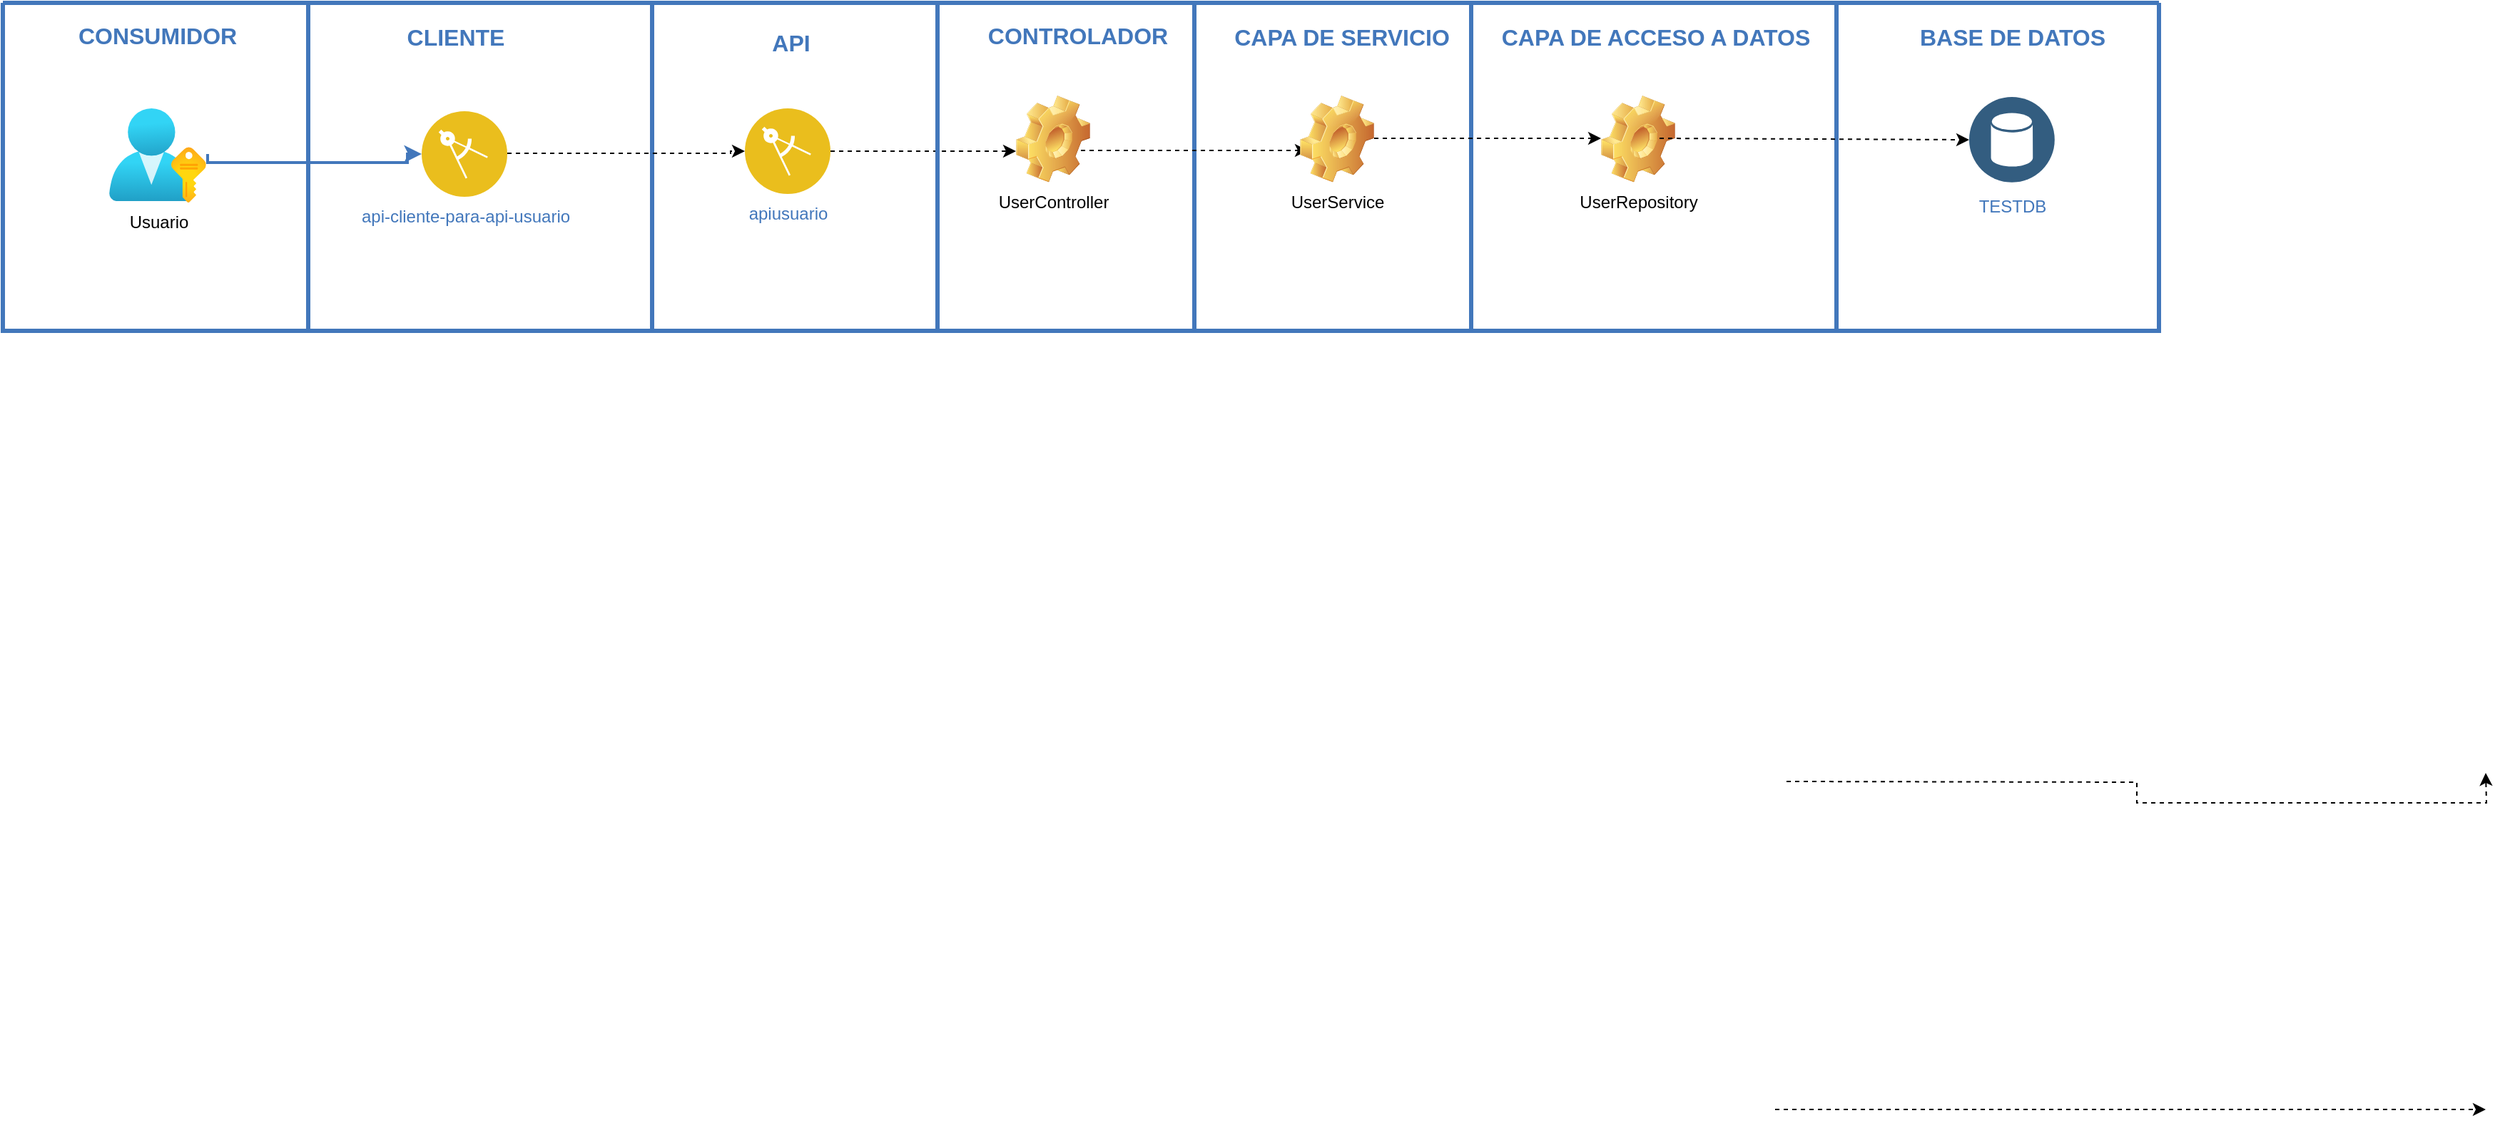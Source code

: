 <mxfile version="24.0.1" type="device">
  <diagram name="Página-1" id="X9kz4zzgPgl9_FFm2nBH">
    <mxGraphModel dx="1120" dy="1595" grid="1" gridSize="10" guides="1" tooltips="1" connect="1" arrows="1" fold="1" page="1" pageScale="1" pageWidth="827" pageHeight="1169" math="0" shadow="0">
      <root>
        <mxCell id="0" />
        <mxCell id="1" parent="0" />
        <mxCell id="ECbVgza7_MHBFeyQxnqD-1" value="" style="swimlane;shadow=0;strokeColor=#4277BB;fillColor=#ffffff;fontColor=#4277BB;align=left;startSize=0;collapsible=0;strokeWidth=3;labelPosition=right;verticalLabelPosition=middle;verticalAlign=middle;" vertex="1" parent="1">
          <mxGeometry x="630" y="-475" width="1511" height="230" as="geometry" />
        </mxCell>
        <mxCell id="ECbVgza7_MHBFeyQxnqD-3" style="edgeStyle=elbowEdgeStyle;rounded=0;elbow=vertical;html=1;exitX=0;exitY=0.5;entryX=0;entryY=0.5;labelBackgroundColor=#ffffff;startArrow=classic;startFill=1;startSize=4;endArrow=none;endFill=0;endSize=4;jettySize=auto;orthogonalLoop=1;strokeColor=#4277BB;strokeWidth=2;fontSize=12;fontColor=#4277BB;" edge="1" parent="ECbVgza7_MHBFeyQxnqD-1">
          <mxGeometry relative="1" as="geometry">
            <mxPoint x="58.429" y="690" as="sourcePoint" />
            <mxPoint x="58.429" y="690" as="targetPoint" />
          </mxGeometry>
        </mxCell>
        <mxCell id="ECbVgza7_MHBFeyQxnqD-4" value="" style="line;strokeWidth=3;direction=south;html=1;shadow=0;labelBackgroundColor=none;fillColor=none;gradientColor=none;fontSize=12;fontColor=#4277BB;align=right;strokeColor=#4277BB;" vertex="1" parent="ECbVgza7_MHBFeyQxnqD-1">
          <mxGeometry x="450" width="10" height="230" as="geometry" />
        </mxCell>
        <mxCell id="ECbVgza7_MHBFeyQxnqD-5" value="CONTROLADOR" style="text;html=1;align=center;verticalAlign=top;fontColor=#4277BB;shadow=0;dashed=0;strokeColor=none;fillColor=none;labelBackgroundColor=none;fontStyle=1;fontSize=16;spacingLeft=5;" vertex="1" parent="ECbVgza7_MHBFeyQxnqD-1">
          <mxGeometry x="650" y="7" width="200" height="40" as="geometry" />
        </mxCell>
        <mxCell id="ECbVgza7_MHBFeyQxnqD-8" value="&lt;div&gt;CONSUMIDOR&lt;/div&gt;&lt;div&gt;&lt;br&gt;&lt;/div&gt;" style="text;html=1;align=center;verticalAlign=top;fontColor=#4277BB;shadow=0;dashed=0;strokeColor=none;fillColor=none;labelBackgroundColor=none;fontStyle=1;fontSize=16;spacingLeft=5;" vertex="1" parent="ECbVgza7_MHBFeyQxnqD-1">
          <mxGeometry y="7" width="210" height="49" as="geometry" />
        </mxCell>
        <mxCell id="ECbVgza7_MHBFeyQxnqD-9" value="CLIENTE" style="text;html=1;align=center;verticalAlign=top;fontColor=#4277BB;shadow=0;dashed=0;strokeColor=none;fillColor=none;labelBackgroundColor=none;fontStyle=1;fontSize=16;spacingLeft=5;" vertex="1" parent="ECbVgza7_MHBFeyQxnqD-1">
          <mxGeometry x="149" y="8" width="330" height="39" as="geometry" />
        </mxCell>
        <mxCell id="ECbVgza7_MHBFeyQxnqD-10" value="" style="line;strokeWidth=3;direction=south;html=1;shadow=0;labelBackgroundColor=none;fillColor=none;gradientColor=none;fontSize=12;fontColor=#4277BB;align=right;strokeColor=#4277BB;" vertex="1" parent="ECbVgza7_MHBFeyQxnqD-1">
          <mxGeometry x="209" width="10" height="230" as="geometry" />
        </mxCell>
        <mxCell id="ECbVgza7_MHBFeyQxnqD-11" style="edgeStyle=orthogonalEdgeStyle;rounded=0;orthogonalLoop=1;jettySize=auto;html=1;strokeColor=#4277BB;strokeWidth=2;entryX=0;entryY=0.5;entryDx=0;entryDy=0;" edge="1" parent="ECbVgza7_MHBFeyQxnqD-1" source="ECbVgza7_MHBFeyQxnqD-32" target="ECbVgza7_MHBFeyQxnqD-19">
          <mxGeometry relative="1" as="geometry">
            <mxPoint x="241.5" y="140.5" as="targetPoint" />
            <mxPoint x="253.75" y="140.5" as="sourcePoint" />
            <Array as="points">
              <mxPoint x="143.5" y="107" />
              <mxPoint x="143.5" y="112" />
              <mxPoint x="283.5" y="112" />
              <mxPoint x="283.5" y="106" />
            </Array>
          </mxGeometry>
        </mxCell>
        <mxCell id="ECbVgza7_MHBFeyQxnqD-13" style="edgeStyle=orthogonalEdgeStyle;rounded=0;orthogonalLoop=1;jettySize=auto;html=1;dashed=1;" edge="1" parent="ECbVgza7_MHBFeyQxnqD-1" source="ECbVgza7_MHBFeyQxnqD-14">
          <mxGeometry relative="1" as="geometry">
            <mxPoint x="710" y="104" as="targetPoint" />
          </mxGeometry>
        </mxCell>
        <mxCell id="ECbVgza7_MHBFeyQxnqD-14" value="apiusuario" style="aspect=fixed;perimeter=ellipsePerimeter;html=1;align=center;shadow=0;dashed=0;image;image=img/lib/ibm/applications/enterprise_applications.svg;labelBackgroundColor=#ffffff;strokeColor=#666666;strokeWidth=2;fillColor=#C2952D;gradientColor=none;fontSize=12;fontColor=#4277BB;" vertex="1" parent="ECbVgza7_MHBFeyQxnqD-1">
          <mxGeometry x="520" y="74" width="60" height="60" as="geometry" />
        </mxCell>
        <mxCell id="ECbVgza7_MHBFeyQxnqD-19" value="&lt;div&gt;&lt;span style=&quot;color: rgb(66, 119, 187);&quot;&gt;api-cliente-para-api-usuario&lt;/span&gt;&lt;font color=&quot;#4277bb&quot;&gt;&lt;br&gt;&lt;/font&gt;&lt;/div&gt;" style="aspect=fixed;perimeter=ellipsePerimeter;html=1;align=center;shadow=0;dashed=0;image;image=img/lib/ibm/applications/enterprise_applications.svg;labelBackgroundColor=#ffffff;strokeColor=#666666;strokeWidth=2;fillColor=#C2952D;gradientColor=none;fontSize=12;fontColor=#000000;" vertex="1" parent="ECbVgza7_MHBFeyQxnqD-1">
          <mxGeometry x="293.5" y="76" width="60" height="60" as="geometry" />
        </mxCell>
        <mxCell id="ECbVgza7_MHBFeyQxnqD-26" value="" style="line;strokeWidth=3;direction=south;html=1;shadow=0;labelBackgroundColor=none;fillColor=none;gradientColor=none;fontSize=12;fontColor=#4277BB;align=right;strokeColor=#4277BB;" vertex="1" parent="ECbVgza7_MHBFeyQxnqD-1">
          <mxGeometry x="650" width="10" height="230" as="geometry" />
        </mxCell>
        <mxCell id="ECbVgza7_MHBFeyQxnqD-28" value="TESTDB" style="aspect=fixed;perimeter=ellipsePerimeter;html=1;align=center;shadow=0;dashed=0;image;image=img/lib/ibm/data/data_services.svg;labelBackgroundColor=#ffffff;strokeColor=#666666;strokeWidth=2;fillColor=#C2952D;gradientColor=none;fontSize=12;fontColor=#4277BB;spacingTop=3;labelPosition=center;verticalLabelPosition=bottom;verticalAlign=top;" vertex="1" parent="ECbVgza7_MHBFeyQxnqD-1">
          <mxGeometry x="1378" y="66" width="60" height="60" as="geometry" />
        </mxCell>
        <mxCell id="ECbVgza7_MHBFeyQxnqD-32" value="Usuario&lt;div&gt;&lt;br&gt;&lt;/div&gt;" style="image;aspect=fixed;html=1;points=[];align=center;fontSize=12;image=img/lib/azure2/azure_stack/User_Subscriptions.svg;" vertex="1" parent="ECbVgza7_MHBFeyQxnqD-1">
          <mxGeometry x="74.5" y="74" width="68" height="66" as="geometry" />
        </mxCell>
        <mxCell id="ECbVgza7_MHBFeyQxnqD-42" value="" style="line;strokeWidth=3;direction=south;html=1;shadow=0;labelBackgroundColor=none;fillColor=none;gradientColor=none;fontSize=12;fontColor=#4277BB;align=right;strokeColor=#4277BB;" vertex="1" parent="ECbVgza7_MHBFeyQxnqD-1">
          <mxGeometry x="830" width="10" height="230" as="geometry" />
        </mxCell>
        <mxCell id="ECbVgza7_MHBFeyQxnqD-57" style="edgeStyle=orthogonalEdgeStyle;rounded=0;orthogonalLoop=1;jettySize=auto;html=1;entryX=0;entryY=0.5;entryDx=0;entryDy=0;dashed=1;" edge="1" parent="ECbVgza7_MHBFeyQxnqD-1">
          <mxGeometry relative="1" as="geometry">
            <mxPoint x="1250" y="546" as="sourcePoint" />
            <mxPoint x="1740" y="540" as="targetPoint" />
          </mxGeometry>
        </mxCell>
        <mxCell id="ECbVgza7_MHBFeyQxnqD-66" style="edgeStyle=orthogonalEdgeStyle;rounded=0;orthogonalLoop=1;jettySize=auto;html=1;exitX=1;exitY=0.5;exitDx=0;exitDy=0;entryX=0;entryY=0.5;entryDx=0;entryDy=0;dashed=1;" edge="1" parent="ECbVgza7_MHBFeyQxnqD-1">
          <mxGeometry relative="1" as="geometry">
            <mxPoint x="1242" y="776" as="sourcePoint" />
            <mxPoint x="1740" y="776" as="targetPoint" />
          </mxGeometry>
        </mxCell>
        <mxCell id="ECbVgza7_MHBFeyQxnqD-72" style="edgeStyle=orthogonalEdgeStyle;rounded=0;orthogonalLoop=1;jettySize=auto;html=1;dashed=1;entryX=0;entryY=0.5;entryDx=0;entryDy=0;" edge="1" parent="ECbVgza7_MHBFeyQxnqD-1">
          <mxGeometry relative="1" as="geometry">
            <mxPoint x="755.5" y="103.5" as="sourcePoint" />
            <mxPoint x="914.5" y="103.5" as="targetPoint" />
          </mxGeometry>
        </mxCell>
        <mxCell id="ECbVgza7_MHBFeyQxnqD-74" style="edgeStyle=orthogonalEdgeStyle;rounded=0;orthogonalLoop=1;jettySize=auto;html=1;dashed=1;entryX=0;entryY=0.5;entryDx=0;entryDy=0;" edge="1" parent="ECbVgza7_MHBFeyQxnqD-1" target="ECbVgza7_MHBFeyQxnqD-14">
          <mxGeometry relative="1" as="geometry">
            <mxPoint x="353.5" y="105.5" as="sourcePoint" />
            <mxPoint x="512.5" y="105.5" as="targetPoint" />
            <Array as="points">
              <mxPoint x="510" y="106" />
              <mxPoint x="510" y="104" />
            </Array>
          </mxGeometry>
        </mxCell>
        <mxCell id="ECbVgza7_MHBFeyQxnqD-75" value="UserController" style="shape=image;html=1;verticalLabelPosition=bottom;verticalAlign=top;imageAspect=1;aspect=fixed;image=img/clipart/Gear_128x128.png" vertex="1" parent="ECbVgza7_MHBFeyQxnqD-1">
          <mxGeometry x="710" y="65" width="52" height="61" as="geometry" />
        </mxCell>
        <mxCell id="ECbVgza7_MHBFeyQxnqD-27" value="API" style="text;html=1;align=center;verticalAlign=top;fontColor=#4277BB;shadow=0;dashed=0;strokeColor=none;fillColor=none;labelBackgroundColor=none;fontStyle=1;fontSize=16;spacingLeft=5;" vertex="1" parent="ECbVgza7_MHBFeyQxnqD-1">
          <mxGeometry x="479" y="12" width="140" height="39" as="geometry" />
        </mxCell>
        <mxCell id="ECbVgza7_MHBFeyQxnqD-73" value="BASE DE DATOS" style="text;html=1;align=center;verticalAlign=top;fontColor=#4277BB;shadow=0;dashed=0;strokeColor=none;fillColor=none;labelBackgroundColor=none;fontStyle=1;fontSize=16;spacingLeft=5;" vertex="1" parent="ECbVgza7_MHBFeyQxnqD-1">
          <mxGeometry x="1320" y="8" width="170" height="39" as="geometry" />
        </mxCell>
        <mxCell id="ECbVgza7_MHBFeyQxnqD-76" value="CAPA DE SERVICIO" style="text;html=1;align=center;verticalAlign=top;fontColor=#4277BB;shadow=0;dashed=0;strokeColor=none;fillColor=none;labelBackgroundColor=none;fontStyle=1;fontSize=16;spacingLeft=5;" vertex="1" parent="ECbVgza7_MHBFeyQxnqD-1">
          <mxGeometry x="850" y="8" width="170" height="39" as="geometry" />
        </mxCell>
        <mxCell id="ECbVgza7_MHBFeyQxnqD-77" value="UserService" style="shape=image;html=1;verticalLabelPosition=bottom;verticalAlign=top;imageAspect=1;aspect=fixed;image=img/clipart/Gear_128x128.png" vertex="1" parent="ECbVgza7_MHBFeyQxnqD-1">
          <mxGeometry x="909" y="65" width="52" height="61" as="geometry" />
        </mxCell>
        <mxCell id="ECbVgza7_MHBFeyQxnqD-80" value="" style="line;strokeWidth=3;direction=south;html=1;shadow=0;labelBackgroundColor=none;fillColor=none;gradientColor=none;fontSize=12;fontColor=#4277BB;align=right;strokeColor=#4277BB;" vertex="1" parent="ECbVgza7_MHBFeyQxnqD-1">
          <mxGeometry x="1024" width="10" height="230" as="geometry" />
        </mxCell>
        <mxCell id="ECbVgza7_MHBFeyQxnqD-81" value="" style="line;strokeWidth=3;direction=south;html=1;shadow=0;labelBackgroundColor=none;fillColor=none;gradientColor=none;fontSize=12;fontColor=#4277BB;align=right;strokeColor=#4277BB;" vertex="1" parent="ECbVgza7_MHBFeyQxnqD-1">
          <mxGeometry x="1280" width="10" height="230" as="geometry" />
        </mxCell>
        <mxCell id="ECbVgza7_MHBFeyQxnqD-82" value="CAPA DE ACCESO A DATOS" style="text;html=1;align=center;verticalAlign=top;fontColor=#4277BB;shadow=0;dashed=0;strokeColor=none;fillColor=none;labelBackgroundColor=none;fontStyle=1;fontSize=16;spacingLeft=5;" vertex="1" parent="ECbVgza7_MHBFeyQxnqD-1">
          <mxGeometry x="1070" y="8" width="170" height="39" as="geometry" />
        </mxCell>
        <mxCell id="ECbVgza7_MHBFeyQxnqD-83" value="UserRepository" style="shape=image;html=1;verticalLabelPosition=bottom;verticalAlign=top;imageAspect=1;aspect=fixed;image=img/clipart/Gear_128x128.png" vertex="1" parent="ECbVgza7_MHBFeyQxnqD-1">
          <mxGeometry x="1120" y="65" width="52" height="61" as="geometry" />
        </mxCell>
        <mxCell id="ECbVgza7_MHBFeyQxnqD-85" style="edgeStyle=orthogonalEdgeStyle;rounded=0;orthogonalLoop=1;jettySize=auto;html=1;dashed=1;entryX=0;entryY=0.5;entryDx=0;entryDy=0;" edge="1" parent="ECbVgza7_MHBFeyQxnqD-1">
          <mxGeometry relative="1" as="geometry">
            <mxPoint x="961" y="95" as="sourcePoint" />
            <mxPoint x="1120" y="95" as="targetPoint" />
          </mxGeometry>
        </mxCell>
        <mxCell id="ECbVgza7_MHBFeyQxnqD-86" style="edgeStyle=orthogonalEdgeStyle;rounded=0;orthogonalLoop=1;jettySize=auto;html=1;dashed=1;" edge="1" parent="ECbVgza7_MHBFeyQxnqD-1" target="ECbVgza7_MHBFeyQxnqD-28">
          <mxGeometry relative="1" as="geometry">
            <mxPoint x="1161" y="95" as="sourcePoint" />
            <mxPoint x="1320" y="95" as="targetPoint" />
          </mxGeometry>
        </mxCell>
      </root>
    </mxGraphModel>
  </diagram>
</mxfile>
